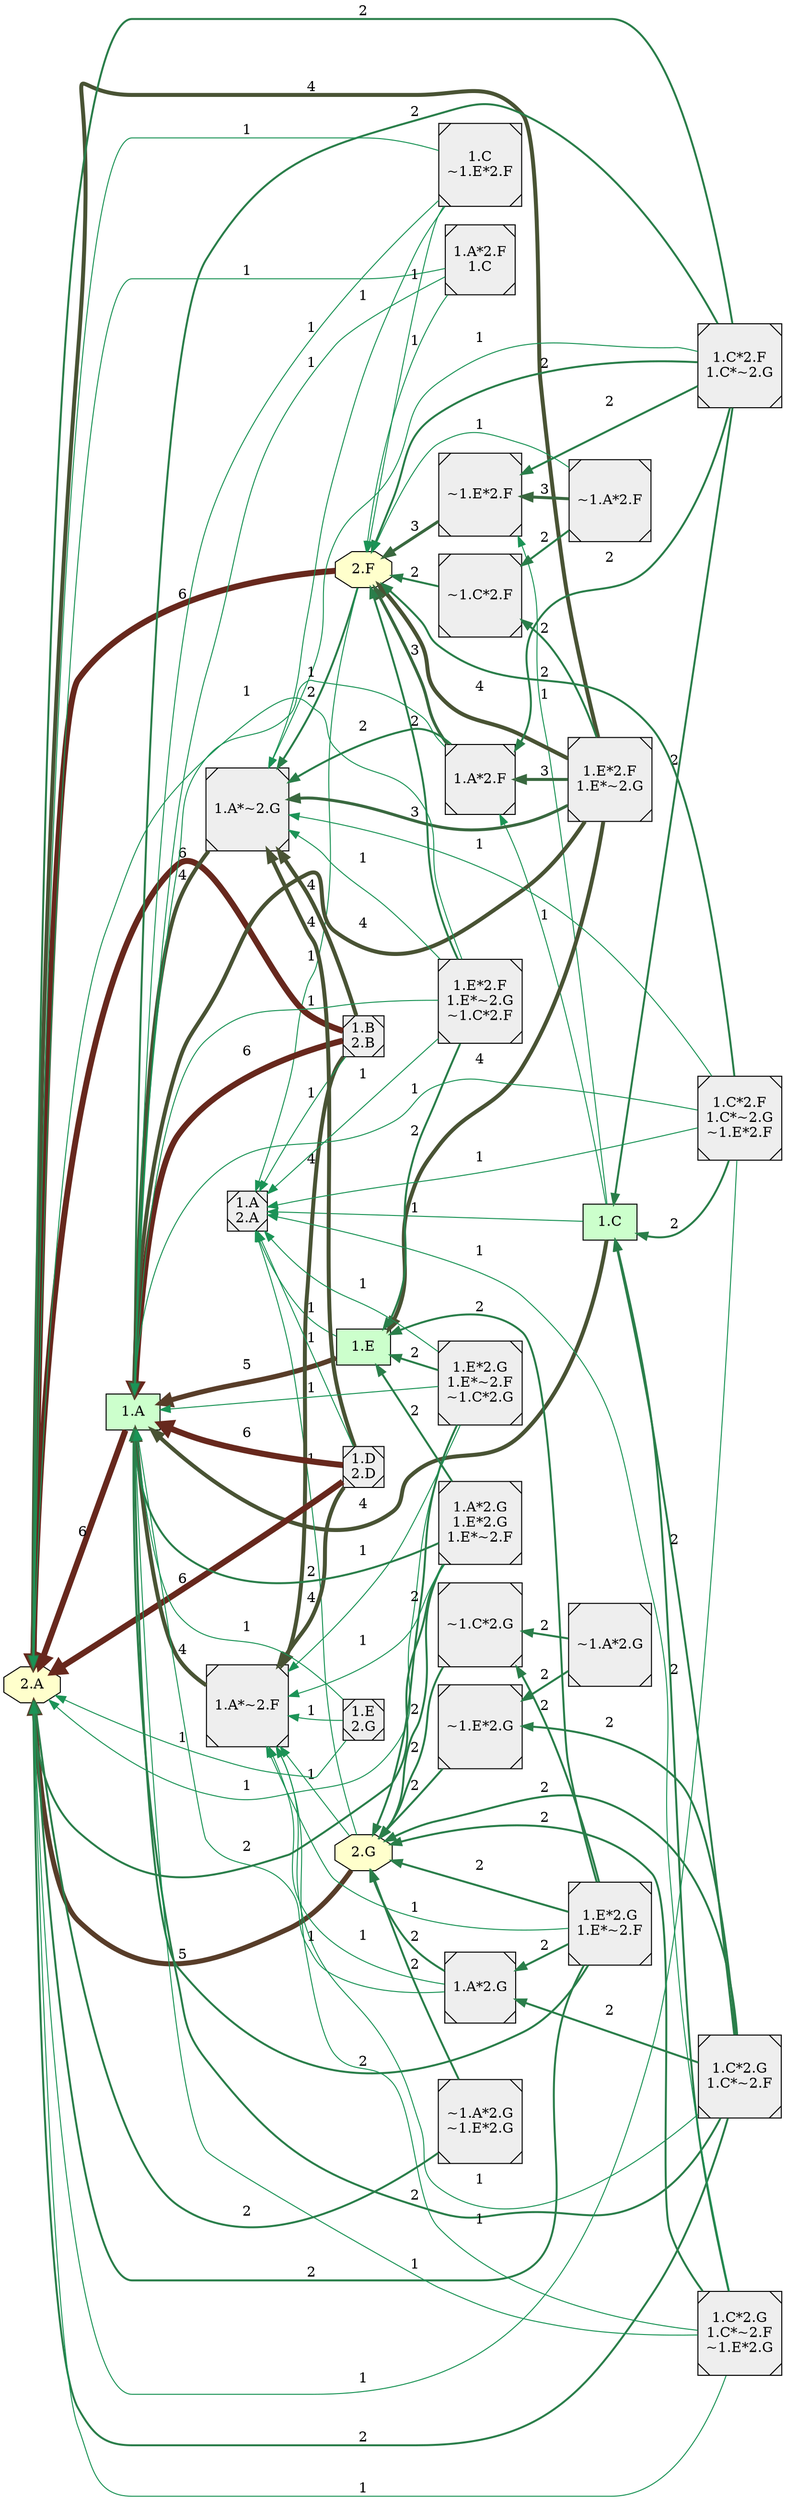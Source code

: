 digraph {

rankdir = RL

  node [shape=box style="filled" fillcolor="#CCFFCC"]
  "1.C"
  "1.A"
  "1.E"
  "1.A"
  "1.A"
  "1.A"
  "1.A"
  "1.E"
  "1.E"
  "1.C"
  "1.C"
  "1.A"
  "1.A"
  "1.A"
  "1.A"
  "1.A"
  "1.A"
  node [shape=octagon style="filled" fillcolor="#FFFFCC"]
  "2.F"
  "2.A"
  "2.G"
  "2.A"
  "2.A"
  "2.G"
  "2.G"
  "2.F"
  "2.F"
  "2.G"
  "2.F"
  "2.A"
  "2.A"
  "2.A"
  "2.G"
  "2.A"
  "2.F"
  "2.A"
  "2.G"
  "2.A"
  "2.F"
  node [shape=Msquare style="filled" fillcolor="#EEEEEE"]
  "1.B\n2.B"
  "1.D\n2.D"
  "1.D\n2.D"
  "1.E*2.G\n1.E*~2.F"
  "1.E*2.F\n1.E*~2.G"
  "1.B\n2.B"
  "1.C*2.F\n1.C*~2.G"
  "1.C*2.G\n1.C*~2.F"
  "1.A*~2.G"
  "1.A*~2.F"
  "~1.C*2.G"
  "~1.E*2.G"
  "~1.C*2.F"
  "~1.E*2.F"
  "1.A*2.G"
  "1.A*2.G"
  "1.A*~2.F"
  "~1.A*2.G"
  "~1.C*2.G"
  "~1.A*2.G"
  "~1.E*2.G"
  "1.A*2.F"
  "1.A*2.F"
  "1.A*~2.G"
  "~1.A*2.F"
  "~1.C*2.F"
  "~1.A*2.F"
  "~1.E*2.F"
  "1.B\n2.B"
  "1.A*~2.G"
  "1.B\n2.B"
  "1.A*~2.F"
  "1.D\n2.D"
  "1.A*~2.G"
  "1.D\n2.D"
  "1.A*~2.F"
  "1.E*2.G\n1.E*~2.F"
  "1.E*2.G\n1.E*~2.F"
  "1.A*2.G"
  "1.E*2.G\n1.E*~2.F"
  "~1.C*2.G"
  "1.E*2.F\n1.E*~2.G"
  "1.E*2.F\n1.E*~2.G"
  "1.A*2.F"
  "1.E*2.F\n1.E*~2.G"
  "~1.C*2.F"
  "1.C*2.G\n1.C*~2.F"
  "1.C*2.G\n1.C*~2.F"
  "1.A*2.G"
  "1.C*2.G\n1.C*~2.F"
  "~1.E*2.G"
  "1.C*2.F\n1.C*~2.G"
  "1.C*2.F\n1.C*~2.G"
  "1.A*2.F"
  "1.C*2.F\n1.C*~2.G"
  "~1.E*2.F"
  "1.B\n2.B"
  "1.B\n2.B"
  "1.D\n2.D"
  "1.D\n2.D"
  "1.E*2.G\n1.E*~2.F"
  "1.E*2.G\n1.E*~2.F"
  "1.E*2.G\n1.E*~2.F"
  "1.E*2.G\n1.E*~2.F"
  "1.A*~2.F"
  "1.E*2.F\n1.E*~2.G"
  "1.E*2.F\n1.E*~2.G"
  "1.E*2.F\n1.E*~2.G"
  "1.E*2.F\n1.E*~2.G"
  "1.A*~2.G"
  "1.C*2.G\n1.C*~2.F"
  "1.C*2.G\n1.C*~2.F"
  "1.C*2.G\n1.C*~2.F"
  "1.C*2.G\n1.C*~2.F"
  "1.A*~2.F"
  "1.C*2.F\n1.C*~2.G"
  "1.C*2.F\n1.C*~2.G"
  "1.C*2.F\n1.C*~2.G"
  "1.C*2.F\n1.C*~2.G"
  "1.A*~2.G"
  node [shape=box style="filled" fillcolor="#CCFFCC"]
  "1.C"
  "1.A"
  "1.E"
  "1.A"
  "1.A"
  "1.A"
  "1.A"
  "1.E"
  "1.E"
  "1.C"
  "1.C"
  "1.A"
  "1.A"
  "1.A"
  "1.A"
  "1.A"
  "1.A"
  node [shape=octagon style="filled" fillcolor="#FFFFCC"]
  "2.F"
  "2.A"
  "2.A"
  "2.F"
  "2.F"
  "2.G"
  "2.F"
  "2.G"
  "2.G"
  "2.G"
  "2.A"
  "2.A"
  "2.A"
  "2.A"
  "2.A"
  "2.F"
  "2.A"
  "2.A"
  "2.F"
  node [shape=Msquare style="filled" fillcolor="#EEEEEE"]
  "1.B\n2.B"
  "1.D\n2.D"
  "1.D\n2.D"
  "1.E*2.G\n1.E*~2.F\n~1.C*2.G"
  "1.E*2.F\n1.E*~2.G"
  "1.B\n2.B"
  "1.C*2.F\n1.C*~2.G"
  "1.C*2.G\n1.C*~2.F\n~1.E*2.G"
  "1.A*~2.F"
  "1.A*2.F"
  "~1.C*2.F"
  "~1.E*2.F"
  "1.A*~2.F"
  "1.A*2.F"
  "~1.A*2.F"
  "~1.C*2.F"
  "~1.A*2.F"
  "~1.E*2.F"
  "1.E*2.G\n1.E*~2.F\n~1.C*2.G"
  "1.E*2.G\n1.E*~2.F\n~1.C*2.G"
  "1.B\n2.B"
  "1.A*~2.F"
  "1.D\n2.D"
  "1.A*~2.F"
  "1.E*2.F\n1.E*~2.G"
  "1.E*2.F\n1.E*~2.G"
  "1.A*2.F"
  "1.E*2.F\n1.E*~2.G"
  "~1.C*2.F"
  "1.C*2.G\n1.C*~2.F\n~1.E*2.G"
  "1.C*2.G\n1.C*~2.F\n~1.E*2.G"
  "1.C*2.F\n1.C*~2.G"
  "1.C*2.F\n1.C*~2.G"
  "1.A*2.F"
  "1.C*2.F\n1.C*~2.G"
  "~1.E*2.F"
  "1.E*2.G\n1.E*~2.F\n~1.C*2.G"
  "1.E*2.G\n1.E*~2.F\n~1.C*2.G"
  "1.E*2.G\n1.E*~2.F\n~1.C*2.G"
  "1.A*~2.F"
  "1.B\n2.B"
  "1.B\n2.B"
  "1.D\n2.D"
  "1.D\n2.D"
  "1.E*2.F\n1.E*~2.G"
  "1.E*2.F\n1.E*~2.G"
  "1.E*2.F\n1.E*~2.G"
  "1.C*2.G\n1.C*~2.F\n~1.E*2.G"
  "1.C*2.G\n1.C*~2.F\n~1.E*2.G"
  "1.C*2.G\n1.C*~2.F\n~1.E*2.G"
  "1.A*~2.F"
  "1.C*2.F\n1.C*~2.G"
  "1.C*2.F\n1.C*~2.G"
  "1.C*2.F\n1.C*~2.G"
  node [shape=box style="filled" fillcolor="#CCFFCC"]
  "1.E"
  "1.A"
  "1.A"
  "1.A"
  "1.A"
  "1.C"
  "1.C"
  "1.E"
  "1.E"
  "1.C"
  "1.A"
  "1.A"
  "1.A"
  "1.A"
  "1.A"
  node [shape=octagon style="filled" fillcolor="#FFFFCC"]
  "2.F"
  "2.A"
  "2.G"
  "2.A"
  "2.A"
  "2.F"
  "2.F"
  "2.G"
  "2.G"
  "2.A"
  "2.A"
  "2.A"
  "2.A"
  "2.F"
  "2.A"
  node [shape=Msquare style="filled" fillcolor="#EEEEEE"]
  "1.B\n2.B"
  "1.D\n2.D"
  "1.D\n2.D"
  "1.A*2.G\n1.E*2.G\n1.E*~2.F"
  "1.E*2.F\n1.E*~2.G"
  "1.B\n2.B"
  "~1.A*2.G\n~1.E*2.G"
  "1.A*~2.G"
  "1.A*~2.F"
  "~1.E*2.F"
  "~1.E*2.F"
  "1.A*2.F"
  "1.A*2.F"
  "1.A*2.F"
  "1.A*~2.G"
  "~1.A*2.F"
  "~1.E*2.F"
  "1.A*2.G\n1.E*2.G\n1.E*~2.F"
  "1.A*2.G\n1.E*2.G\n1.E*~2.F"
  "1.A*~2.F"
  "1.A*2.G\n1.E*2.G\n1.E*~2.F"
  "1.B\n2.B"
  "1.A*~2.G"
  "1.B\n2.B"
  "1.A*~2.F"
  "1.D\n2.D"
  "1.A*~2.G"
  "1.D\n2.D"
  "1.A*~2.F"
  "1.E*2.F\n1.E*~2.G"
  "1.E*2.F\n1.E*~2.G"
  "1.A*2.F"
  "~1.A*2.G\n~1.E*2.G"
  "1.A*2.G\n1.E*2.G\n1.E*~2.F"
  "1.A*2.G\n1.E*2.G\n1.E*~2.F"
  "1.B\n2.B"
  "1.B\n2.B"
  "1.D\n2.D"
  "1.D\n2.D"
  "1.E*2.F\n1.E*~2.G"
  "1.E*2.F\n1.E*~2.G"
  "1.E*2.F\n1.E*~2.G"
  "1.E*2.F\n1.E*~2.G"
  "1.A*~2.G"
  "~1.A*2.G\n~1.E*2.G"
  node [shape=box style="filled" fillcolor="#CCFFCC"]
  "1.A"
  "1.A"
  "1.A"
  "1.A"
  "1.A"
  "1.A"
  node [shape=octagon style="filled" fillcolor="#FFFFCC"]
  "2.F"
  "2.A"
  "2.A"
  "2.F"
  "2.F"
  "2.A"
  "2.A"
  "2.A"
  "2.A"
  node [shape=Msquare style="filled" fillcolor="#EEEEEE"]
  "1.B\n2.B"
  "1.E\n2.G"
  "1.D\n2.D"
  "1.D\n2.D"
  "1.E\n2.G"
  "1.B\n2.B"
  "1.A*2.F\n1.C"
  "1.A*~2.F"
  "~1.A*2.F"
  "1.A*2.F\n1.C"
  "1.A*2.F\n1.C"
  "1.B\n2.B"
  "1.A*~2.F"
  "1.E\n2.G"
  "1.A*~2.F"
  "1.D\n2.D"
  "1.A*~2.F"
  "1.A*2.F\n1.C"
  "1.B\n2.B"
  "1.B\n2.B"
  "1.E\n2.G"
  "1.E\n2.G"
  "1.D\n2.D"
  "1.D\n2.D"
  node [shape=box style="filled" fillcolor="#CCFFCC"]
  "1.C"
  "1.A"
  "1.E"
  "1.A"
  "1.A"
  "1.A"
  "1.A"
  "1.C"
  "1.E"
  "1.E"
  "1.C"
  "1.A"
  "1.A"
  "1.A"
  "1.A"
  "1.A"
  "1.A"
  node [shape=octagon style="filled" fillcolor="#FFFFCC"]
  "2.G"
  "2.A"
  "2.A"
  "2.G"
  "2.G"
  "2.F"
  "2.G"
  "2.F"
  "2.F"
  "2.F"
  "2.A"
  "2.A"
  "2.A"
  "2.A"
  "2.A"
  "2.A"
  "2.G"
  "2.A"
  "2.G"
  node [shape=Msquare style="filled" fillcolor="#EEEEEE"]
  "1.B\n2.B"
  "1.D\n2.D"
  "1.D\n2.D"
  "1.E*2.G\n1.E*~2.F"
  "1.E*2.F\n1.E*~2.G\n~1.C*2.F"
  "1.B\n2.B"
  "1.C*2.F\n1.C*~2.G\n~1.E*2.F"
  "1.C*2.G\n1.C*~2.F"
  "1.A*~2.G"
  "1.A*2.G"
  "~1.C*2.G"
  "~1.E*2.G"
  "1.A*~2.G"
  "1.A*2.G"
  "~1.A*2.G"
  "~1.C*2.G"
  "~1.A*2.G"
  "~1.E*2.G"
  "1.C*2.F\n1.C*~2.G\n~1.E*2.F"
  "1.C*2.F\n1.C*~2.G\n~1.E*2.F"
  "1.E*2.F\n1.E*~2.G\n~1.C*2.F"
  "1.E*2.F\n1.E*~2.G\n~1.C*2.F"
  "1.B\n2.B"
  "1.A*~2.G"
  "1.D\n2.D"
  "1.A*~2.G"
  "1.E*2.G\n1.E*~2.F"
  "1.E*2.G\n1.E*~2.F"
  "1.A*2.G"
  "1.E*2.G\n1.E*~2.F"
  "~1.C*2.G"
  "1.C*2.G\n1.C*~2.F"
  "1.C*2.G\n1.C*~2.F"
  "1.A*2.G"
  "1.C*2.G\n1.C*~2.F"
  "~1.E*2.G"
  "1.C*2.F\n1.C*~2.G\n~1.E*2.F"
  "1.C*2.F\n1.C*~2.G\n~1.E*2.F"
  "1.C*2.F\n1.C*~2.G\n~1.E*2.F"
  "1.A*~2.G"
  "1.E*2.F\n1.E*~2.G\n~1.C*2.F"
  "1.E*2.F\n1.E*~2.G\n~1.C*2.F"
  "1.E*2.F\n1.E*~2.G\n~1.C*2.F"
  "1.A*~2.G"
  "1.B\n2.B"
  "1.B\n2.B"
  "1.D\n2.D"
  "1.D\n2.D"
  "1.E*2.G\n1.E*~2.F"
  "1.E*2.G\n1.E*~2.F"
  "1.E*2.G\n1.E*~2.F"
  "1.C*2.G\n1.C*~2.F"
  "1.C*2.G\n1.C*~2.F"
  "1.C*2.G\n1.C*~2.F"
  node [shape=box style="filled" fillcolor="#CCFFCC"]
  "1.E"
  "1.A"
  "1.A"
  "1.A"
  "1.E"
  "1.E"
  "1.A"
  "1.A"
  "1.A"
  "1.A"
  "1.A"
  node [shape=octagon style="filled" fillcolor="#FFFFCC"]
  "2.G"
  "2.A"
  "2.A"
  "2.F"
  "2.G"
  "2.F"
  "2.G"
  "2.F"
  "2.F"
  "2.A"
  "2.A"
  "2.A"
  "2.A"
  "2.A"
  "2.A"
  "2.A"
  node [shape=Msquare style="filled" fillcolor="#EEEEEE"]
  "1.C\n~1.E*2.F"
  "1.B\n2.B"
  "1.D\n2.D"
  "1.D\n2.D"
  "1.A*2.G\n1.E*2.G\n1.E*~2.F"
  "1.E*2.F\n1.E*~2.G"
  "1.B\n2.B"
  "1.C\n~1.E*2.F"
  "~1.A*2.G\n~1.E*2.G"
  "1.A*~2.G"
  "1.A*~2.G"
  "1.A*2.G\n1.E*2.G\n1.E*~2.F"
  "1.A*2.G\n1.E*2.G\n1.E*~2.F"
  "1.C\n~1.E*2.F"
  "1.B\n2.B"
  "1.A*~2.G"
  "~1.A*2.G\n~1.E*2.G"
  "1.D\n2.D"
  "1.A*~2.G"
  "1.E*2.F\n1.E*~2.G"
  "1.E*2.F\n1.E*~2.G"
  "1.A*2.G\n1.E*2.G\n1.E*~2.F"
  "1.A*2.G\n1.E*2.G\n1.E*~2.F"
  "1.C\n~1.E*2.F"
  "1.C\n~1.E*2.F"
  "1.C\n~1.E*2.F"
  "1.A*~2.G"
  "1.B\n2.B"
  "1.B\n2.B"
  "~1.A*2.G\n~1.E*2.G"
  "1.D\n2.D"
  "1.D\n2.D"
  "1.E*2.F\n1.E*~2.G"
  "1.E*2.F\n1.E*~2.G"
  "1.E*2.F\n1.E*~2.G"
  "1.A*~2.G"
  node [shape=box style="filled" fillcolor="#CCFFCC"]
  "1.C"
  "1.E"
  "1.E"
  "1.C"
  "1.E"
  "1.C"
  node [shape=octagon style="filled" fillcolor="#FFFFCC"]
  "2.F"
  "2.F"
  "2.G"
  "2.G"
  "2.F"
  "2.G"
  node [shape=Msquare style="filled" fillcolor="#EEEEEE"]
  "1.B\n2.B"
  "1.A\n2.A"
  "1.D\n2.D"
  "1.D\n2.D"
  "1.E*2.G\n1.E*~2.F\n~1.C*2.G"
  "1.A\n2.A"
  "1.B\n2.B"
  "1.C*2.F\n1.C*~2.G\n~1.E*2.F"
  "1.C*2.G\n1.C*~2.F\n~1.E*2.G"
  "1.E*2.F\n1.E*~2.G\n~1.C*2.F"
  "1.C*2.F\n1.C*~2.G\n~1.E*2.F"
  "1.C*2.F\n1.C*~2.G\n~1.E*2.F"
  "1.E*2.F\n1.E*~2.G\n~1.C*2.F"
  "1.E*2.F\n1.E*~2.G\n~1.C*2.F"
  "1.E*2.G\n1.E*~2.F\n~1.C*2.G"
  "1.E*2.G\n1.E*~2.F\n~1.C*2.G"
  "1.A\n2.A"
  "1.A\n2.A"
  "1.A\n2.A"
  "1.A\n2.A"
  "1.B\n2.B"
  "1.A\n2.A"
  "1.D\n2.D"
  "1.A\n2.A"
  "1.C*2.G\n1.C*~2.F\n~1.E*2.G"
  "1.C*2.G\n1.C*~2.F\n~1.E*2.G"
  "1.C*2.F\n1.C*~2.G\n~1.E*2.F"
  "1.A\n2.A"
  "1.E*2.F\n1.E*~2.G\n~1.C*2.F"
  "1.A\n2.A"
  "1.E*2.G\n1.E*~2.F\n~1.C*2.G"
  "1.A\n2.A"
  "1.C*2.G\n1.C*~2.F\n~1.E*2.G"
  "1.A\n2.A"
  "1.A" -> "2.A" [style=filled,label=6,penwidth=6,color="#67281d"];
  "1.A*2.F" -> "1.A" [style=filled,label=1,penwidth=1,color="#1b9356"];
  "1.A*2.F" -> "1.A*~2.G" [style=filled,label=2,penwidth=2,color="#2a7e4a"];
  "1.A*2.F" -> "2.F" [style=filled,label=3,penwidth=3,color="#39683f"];
  "1.A*2.F\n1.C" -> "1.A" [style=filled,label=1,penwidth=1,color="#1b9356"];
  "1.A*2.F\n1.C" -> "2.A" [style=filled,label=1,penwidth=1,color="#1b9356"];
  "1.A*2.F\n1.C" -> "2.F" [style=filled,label=1,penwidth=1,color="#1b9356"];
  "1.A*2.G" -> "1.A" [style=filled,label=1,penwidth=1,color="#1b9356"];
  "1.A*2.G" -> "1.A*~2.F" [style=filled,label=1,penwidth=1,color="#1b9356"];
  "1.A*2.G" -> "2.G" [style=filled,label=2,penwidth=2,color="#2a7e4a"];
  "1.A*2.G\n1.E*2.G\n1.E*~2.F" -> "1.A" [style=filled,label=2,penwidth=2,color="#2a7e4a"];
  "1.A*2.G\n1.E*2.G\n1.E*~2.F" -> "1.A*~2.F" [style=filled,label=1,penwidth=1,color="#1b9356"];
  "1.A*2.G\n1.E*2.G\n1.E*~2.F" -> "1.E" [style=filled,label=2,penwidth=2,color="#2a7e4a"];
  "1.A*2.G\n1.E*2.G\n1.E*~2.F" -> "2.A" [style=filled,label=2,penwidth=2,color="#2a7e4a"];
  "1.A*2.G\n1.E*2.G\n1.E*~2.F" -> "2.G" [style=filled,label=2,penwidth=2,color="#2a7e4a"];
  "1.A*~2.F" -> "1.A" [style=filled,label=4,penwidth=4,color="#495334"];
  "1.A*~2.G" -> "1.A" [style=filled,label=4,penwidth=4,color="#495334"];
  "1.B\n2.B" -> "1.A" [style=filled,label=6,penwidth=6,color="#67281d"];
  "1.B\n2.B" -> "1.A*~2.F" [style=filled,label=4,penwidth=4,color="#495334"];
  "1.B\n2.B" -> "1.A*~2.G" [style=filled,label=4,penwidth=4,color="#495334"];
  "1.B\n2.B" -> "1.A\n2.A" [style=filled,label=1,penwidth=1,color="#1b9356"];
  "1.B\n2.B" -> "2.A" [style=filled,label=6,penwidth=6,color="#67281d"];
  "1.C" -> "1.A" [style=filled,label=4,penwidth=4,color="#495334"];
  "1.C" -> "1.A*2.F" [style=filled,label=1,penwidth=1,color="#1b9356"];
  "1.C" -> "1.A\n2.A" [style=filled,label=1,penwidth=1,color="#1b9356"];
  "1.C" -> "~1.E*2.F" [style=filled,label=1,penwidth=1,color="#1b9356"];
  "1.C*2.F\n1.C*~2.G" -> "1.A" [style=filled,label=2,penwidth=2,color="#2a7e4a"];
  "1.C*2.F\n1.C*~2.G" -> "1.A*2.F" [style=filled,label=2,penwidth=2,color="#2a7e4a"];
  "1.C*2.F\n1.C*~2.G" -> "1.A*~2.G" [style=filled,label=1,penwidth=1,color="#1b9356"];
  "1.C*2.F\n1.C*~2.G" -> "1.C" [style=filled,label=2,penwidth=2,color="#2a7e4a"];
  "1.C*2.F\n1.C*~2.G" -> "2.A" [style=filled,label=2,penwidth=2,color="#2a7e4a"];
  "1.C*2.F\n1.C*~2.G" -> "2.F" [style=filled,label=2,penwidth=2,color="#2a7e4a"];
  "1.C*2.F\n1.C*~2.G" -> "~1.E*2.F" [style=filled,label=2,penwidth=2,color="#2a7e4a"];
  "1.C*2.F\n1.C*~2.G\n~1.E*2.F" -> "1.A" [style=filled,label=1,penwidth=1,color="#1b9356"];
  "1.C*2.F\n1.C*~2.G\n~1.E*2.F" -> "1.A*~2.G" [style=filled,label=1,penwidth=1,color="#1b9356"];
  "1.C*2.F\n1.C*~2.G\n~1.E*2.F" -> "1.A\n2.A" [style=filled,label=1,penwidth=1,color="#1b9356"];
  "1.C*2.F\n1.C*~2.G\n~1.E*2.F" -> "1.C" [style=filled,label=2,penwidth=2,color="#2a7e4a"];
  "1.C*2.F\n1.C*~2.G\n~1.E*2.F" -> "2.A" [style=filled,label=1,penwidth=1,color="#1b9356"];
  "1.C*2.F\n1.C*~2.G\n~1.E*2.F" -> "2.F" [style=filled,label=2,penwidth=2,color="#2a7e4a"];
  "1.C*2.G\n1.C*~2.F" -> "1.A" [style=filled,label=2,penwidth=2,color="#2a7e4a"];
  "1.C*2.G\n1.C*~2.F" -> "1.A*2.G" [style=filled,label=2,penwidth=2,color="#2a7e4a"];
  "1.C*2.G\n1.C*~2.F" -> "1.A*~2.F" [style=filled,label=1,penwidth=1,color="#1b9356"];
  "1.C*2.G\n1.C*~2.F" -> "1.C" [style=filled,label=2,penwidth=2,color="#2a7e4a"];
  "1.C*2.G\n1.C*~2.F" -> "2.A" [style=filled,label=2,penwidth=2,color="#2a7e4a"];
  "1.C*2.G\n1.C*~2.F" -> "2.G" [style=filled,label=2,penwidth=2,color="#2a7e4a"];
  "1.C*2.G\n1.C*~2.F" -> "~1.E*2.G" [style=filled,label=2,penwidth=2,color="#2a7e4a"];
  "1.C*2.G\n1.C*~2.F\n~1.E*2.G" -> "1.A" [style=filled,label=1,penwidth=1,color="#1b9356"];
  "1.C*2.G\n1.C*~2.F\n~1.E*2.G" -> "1.A*~2.F" [style=filled,label=1,penwidth=1,color="#1b9356"];
  "1.C*2.G\n1.C*~2.F\n~1.E*2.G" -> "1.A\n2.A" [style=filled,label=1,penwidth=1,color="#1b9356"];
  "1.C*2.G\n1.C*~2.F\n~1.E*2.G" -> "1.C" [style=filled,label=2,penwidth=2,color="#2a7e4a"];
  "1.C*2.G\n1.C*~2.F\n~1.E*2.G" -> "2.A" [style=filled,label=1,penwidth=1,color="#1b9356"];
  "1.C*2.G\n1.C*~2.F\n~1.E*2.G" -> "2.G" [style=filled,label=2,penwidth=2,color="#2a7e4a"];
  "1.C\n~1.E*2.F" -> "1.A" [style=filled,label=1,penwidth=1,color="#1b9356"];
  "1.C\n~1.E*2.F" -> "1.A*~2.G" [style=filled,label=1,penwidth=1,color="#1b9356"];
  "1.C\n~1.E*2.F" -> "2.A" [style=filled,label=1,penwidth=1,color="#1b9356"];
  "1.C\n~1.E*2.F" -> "2.F" [style=filled,label=1,penwidth=1,color="#1b9356"];
  "1.D\n2.D" -> "1.A" [style=filled,label=6,penwidth=6,color="#67281d"];
  "1.D\n2.D" -> "1.A*~2.F" [style=filled,label=4,penwidth=4,color="#495334"];
  "1.D\n2.D" -> "1.A*~2.G" [style=filled,label=4,penwidth=4,color="#495334"];
  "1.D\n2.D" -> "1.A\n2.A" [style=filled,label=1,penwidth=1,color="#1b9356"];
  "1.D\n2.D" -> "2.A" [style=filled,label=6,penwidth=6,color="#67281d"];
  "1.E" -> "1.A" [style=filled,label=5,penwidth=5,color="#583d29"];
  "1.E" -> "1.A\n2.A" [style=filled,label=1,penwidth=1,color="#1b9356"];
  "1.E*2.F\n1.E*~2.G" -> "1.A" [style=filled,label=4,penwidth=4,color="#495334"];
  "1.E*2.F\n1.E*~2.G" -> "1.A*2.F" [style=filled,label=3,penwidth=3,color="#39683f"];
  "1.E*2.F\n1.E*~2.G" -> "1.A*~2.G" [style=filled,label=3,penwidth=3,color="#39683f"];
  "1.E*2.F\n1.E*~2.G" -> "1.E" [style=filled,label=4,penwidth=4,color="#495334"];
  "1.E*2.F\n1.E*~2.G" -> "2.A" [style=filled,label=4,penwidth=4,color="#495334"];
  "1.E*2.F\n1.E*~2.G" -> "2.F" [style=filled,label=4,penwidth=4,color="#495334"];
  "1.E*2.F\n1.E*~2.G" -> "~1.C*2.F" [style=filled,label=2,penwidth=2,color="#2a7e4a"];
  "1.E*2.F\n1.E*~2.G\n~1.C*2.F" -> "1.A" [style=filled,label=1,penwidth=1,color="#1b9356"];
  "1.E*2.F\n1.E*~2.G\n~1.C*2.F" -> "1.A*~2.G" [style=filled,label=1,penwidth=1,color="#1b9356"];
  "1.E*2.F\n1.E*~2.G\n~1.C*2.F" -> "1.A\n2.A" [style=filled,label=1,penwidth=1,color="#1b9356"];
  "1.E*2.F\n1.E*~2.G\n~1.C*2.F" -> "1.E" [style=filled,label=2,penwidth=2,color="#2a7e4a"];
  "1.E*2.F\n1.E*~2.G\n~1.C*2.F" -> "2.A" [style=filled,label=1,penwidth=1,color="#1b9356"];
  "1.E*2.F\n1.E*~2.G\n~1.C*2.F" -> "2.F" [style=filled,label=2,penwidth=2,color="#2a7e4a"];
  "1.E*2.G\n1.E*~2.F" -> "1.A" [style=filled,label=2,penwidth=2,color="#2a7e4a"];
  "1.E*2.G\n1.E*~2.F" -> "1.A*2.G" [style=filled,label=2,penwidth=2,color="#2a7e4a"];
  "1.E*2.G\n1.E*~2.F" -> "1.A*~2.F" [style=filled,label=1,penwidth=1,color="#1b9356"];
  "1.E*2.G\n1.E*~2.F" -> "1.E" [style=filled,label=2,penwidth=2,color="#2a7e4a"];
  "1.E*2.G\n1.E*~2.F" -> "2.A" [style=filled,label=2,penwidth=2,color="#2a7e4a"];
  "1.E*2.G\n1.E*~2.F" -> "2.G" [style=filled,label=2,penwidth=2,color="#2a7e4a"];
  "1.E*2.G\n1.E*~2.F" -> "~1.C*2.G" [style=filled,label=2,penwidth=2,color="#2a7e4a"];
  "1.E*2.G\n1.E*~2.F\n~1.C*2.G" -> "1.A" [style=filled,label=1,penwidth=1,color="#1b9356"];
  "1.E*2.G\n1.E*~2.F\n~1.C*2.G" -> "1.A*~2.F" [style=filled,label=1,penwidth=1,color="#1b9356"];
  "1.E*2.G\n1.E*~2.F\n~1.C*2.G" -> "1.A\n2.A" [style=filled,label=1,penwidth=1,color="#1b9356"];
  "1.E*2.G\n1.E*~2.F\n~1.C*2.G" -> "1.E" [style=filled,label=2,penwidth=2,color="#2a7e4a"];
  "1.E*2.G\n1.E*~2.F\n~1.C*2.G" -> "2.A" [style=filled,label=1,penwidth=1,color="#1b9356"];
  "1.E*2.G\n1.E*~2.F\n~1.C*2.G" -> "2.G" [style=filled,label=2,penwidth=2,color="#2a7e4a"];
  "1.E\n2.G" -> "1.A" [style=filled,label=1,penwidth=1,color="#1b9356"];
  "1.E\n2.G" -> "1.A*~2.F" [style=filled,label=1,penwidth=1,color="#1b9356"];
  "1.E\n2.G" -> "2.A" [style=filled,label=1,penwidth=1,color="#1b9356"];
  "2.F" -> "1.A*~2.G" [style=filled,label=2,penwidth=2,color="#2a7e4a"];
  "2.F" -> "1.A\n2.A" [style=filled,label=1,penwidth=1,color="#1b9356"];
  "2.F" -> "2.A" [style=filled,label=6,penwidth=6,color="#67281d"];
  "2.G" -> "1.A*~2.F" [style=filled,label=1,penwidth=1,color="#1b9356"];
  "2.G" -> "1.A\n2.A" [style=filled,label=1,penwidth=1,color="#1b9356"];
  "2.G" -> "2.A" [style=filled,label=5,penwidth=5,color="#583d29"];
  "~1.A*2.F" -> "2.F" [style=filled,label=1,penwidth=1,color="#1b9356"];
  "~1.A*2.F" -> "~1.C*2.F" [style=filled,label=2,penwidth=2,color="#2a7e4a"];
  "~1.A*2.F" -> "~1.E*2.F" [style=filled,label=3,penwidth=3,color="#39683f"];
  "~1.A*2.G" -> "~1.C*2.G" [style=filled,label=2,penwidth=2,color="#2a7e4a"];
  "~1.A*2.G" -> "~1.E*2.G" [style=filled,label=2,penwidth=2,color="#2a7e4a"];
  "~1.A*2.G\n~1.E*2.G" -> "2.A" [style=filled,label=2,penwidth=2,color="#2a7e4a"];
  "~1.A*2.G\n~1.E*2.G" -> "2.G" [style=filled,label=2,penwidth=2,color="#2a7e4a"];
  "~1.C*2.F" -> "2.F" [style=filled,label=2,penwidth=2,color="#2a7e4a"];
  "~1.C*2.G" -> "2.G" [style=filled,label=2,penwidth=2,color="#2a7e4a"];
  "~1.E*2.F" -> "2.F" [style=filled,label=3,penwidth=3,color="#39683f"];
  "~1.E*2.G" -> "2.G" [style=filled,label=2,penwidth=2,color="#2a7e4a"];
}
